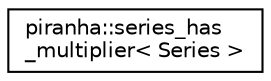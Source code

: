 digraph "Graphical Class Hierarchy"
{
  edge [fontname="Helvetica",fontsize="10",labelfontname="Helvetica",labelfontsize="10"];
  node [fontname="Helvetica",fontsize="10",shape=record];
  rankdir="LR";
  Node0 [label="piranha::series_has\l_multiplier\< Series \>",height=0.2,width=0.4,color="black", fillcolor="white", style="filled",URL="$classpiranha_1_1series__has__multiplier.html",tooltip="Type trait to detect the availability of a series multiplier. "];
}
